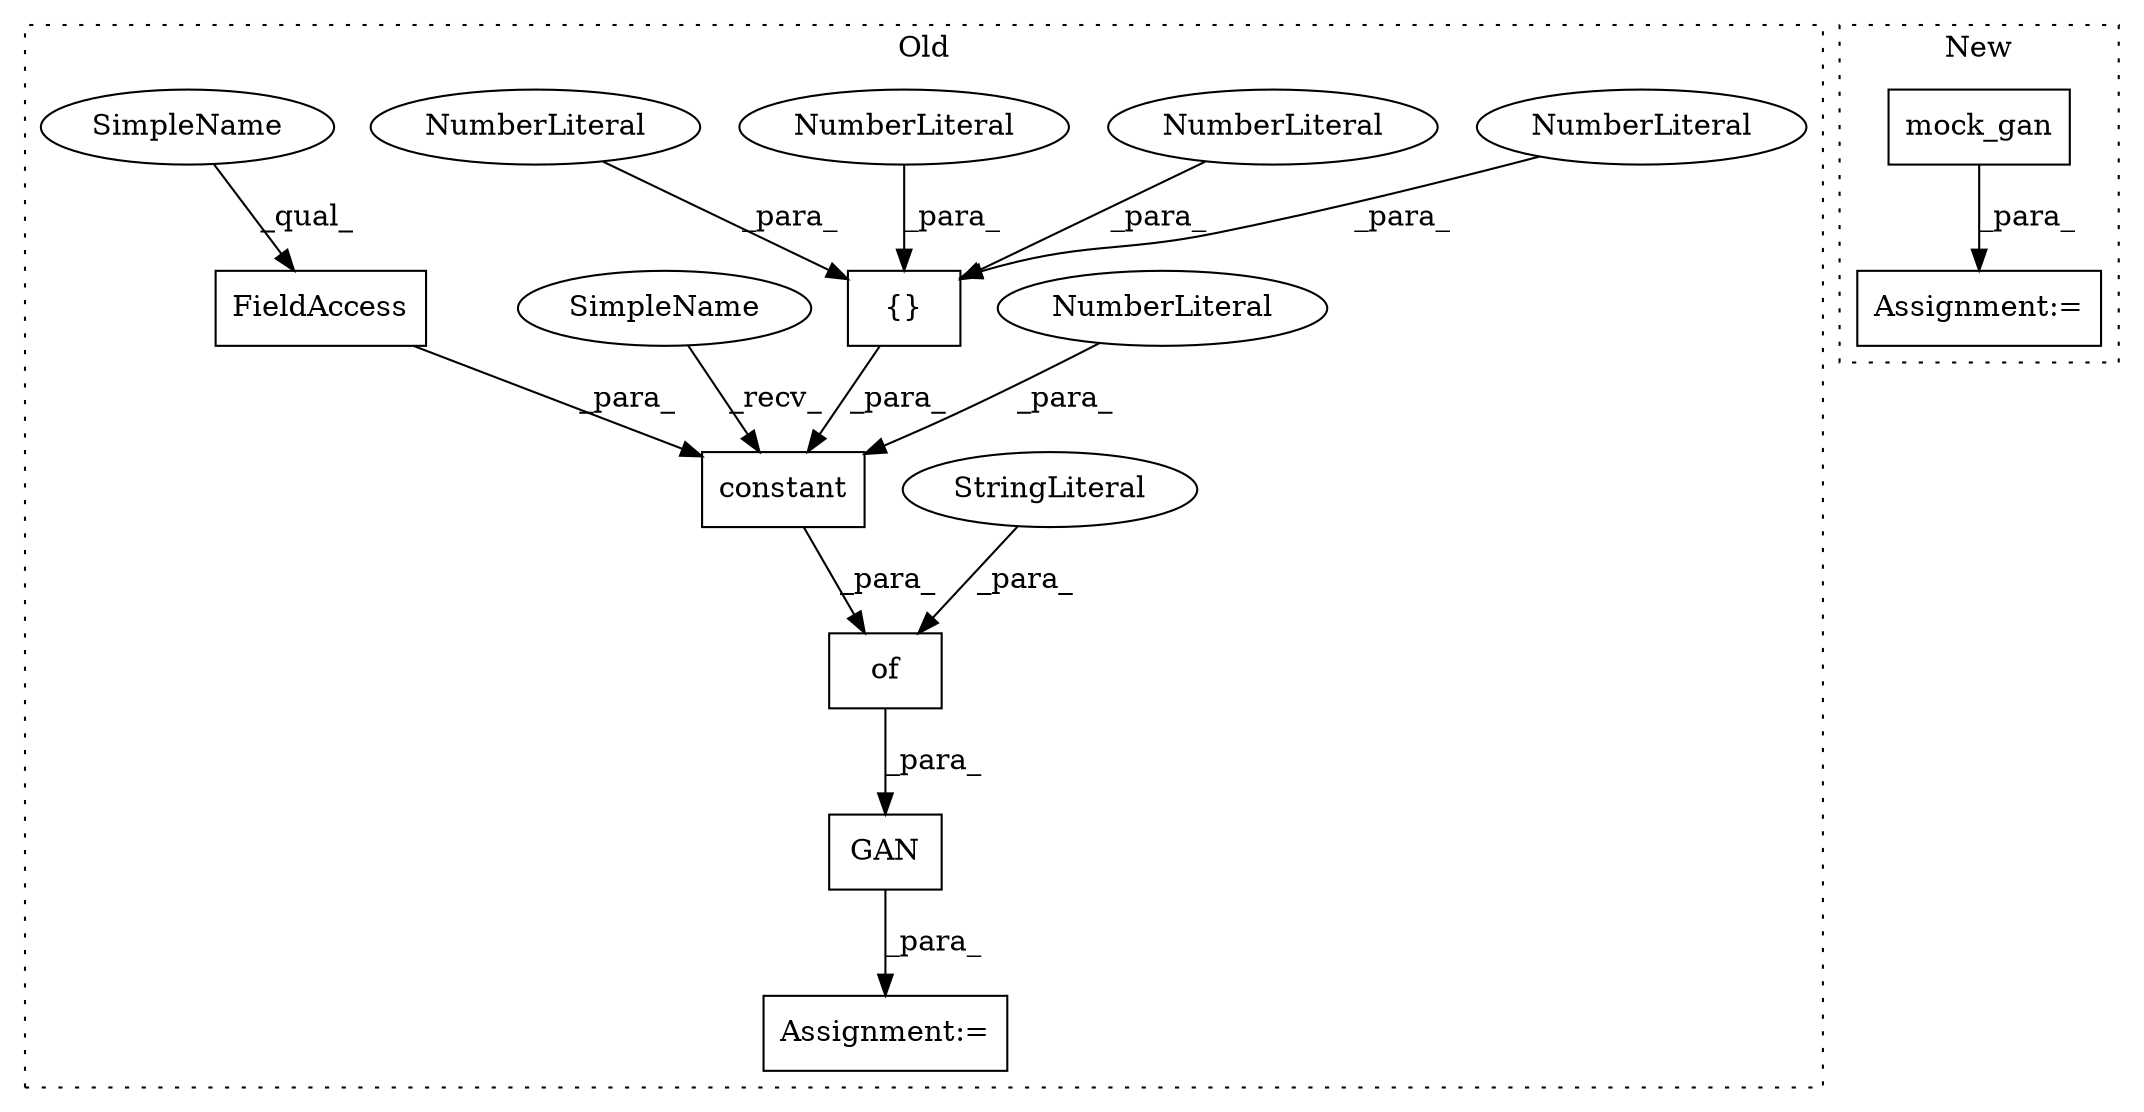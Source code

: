digraph G {
subgraph cluster0 {
1 [label="{}" a="4" s="533,541" l="1,1" shape="box"];
3 [label="NumberLiteral" a="34" s="540" l="1" shape="ellipse"];
4 [label="NumberLiteral" a="34" s="534" l="1" shape="ellipse"];
5 [label="constant" a="32" s="511,561" l="9,1" shape="box"];
6 [label="Assignment:=" a="7" s="475" l="1" shape="box"];
7 [label="NumberLiteral" a="34" s="520" l="3" shape="ellipse"];
8 [label="NumberLiteral" a="34" s="536" l="1" shape="ellipse"];
9 [label="NumberLiteral" a="34" s="538" l="1" shape="ellipse"];
10 [label="of" a="32" s="493,562" l="3,1" shape="box"];
11 [label="StringLiteral" a="45" s="496" l="3" shape="ellipse"];
12 [label="FieldAccess" a="22" s="543" l="18" shape="box"];
13 [label="GAN" a="32" s="485,563" l="4,1" shape="box"];
15 [label="SimpleName" a="42" s="500" l="10" shape="ellipse"];
16 [label="SimpleName" a="42" s="543" l="10" shape="ellipse"];
label = "Old";
style="dotted";
}
subgraph cluster1 {
2 [label="mock_gan" a="32" s="505" l="10" shape="box"];
14 [label="Assignment:=" a="7" s="504" l="1" shape="box"];
label = "New";
style="dotted";
}
1 -> 5 [label="_para_"];
2 -> 14 [label="_para_"];
3 -> 1 [label="_para_"];
4 -> 1 [label="_para_"];
5 -> 10 [label="_para_"];
7 -> 5 [label="_para_"];
8 -> 1 [label="_para_"];
9 -> 1 [label="_para_"];
10 -> 13 [label="_para_"];
11 -> 10 [label="_para_"];
12 -> 5 [label="_para_"];
13 -> 6 [label="_para_"];
15 -> 5 [label="_recv_"];
16 -> 12 [label="_qual_"];
}